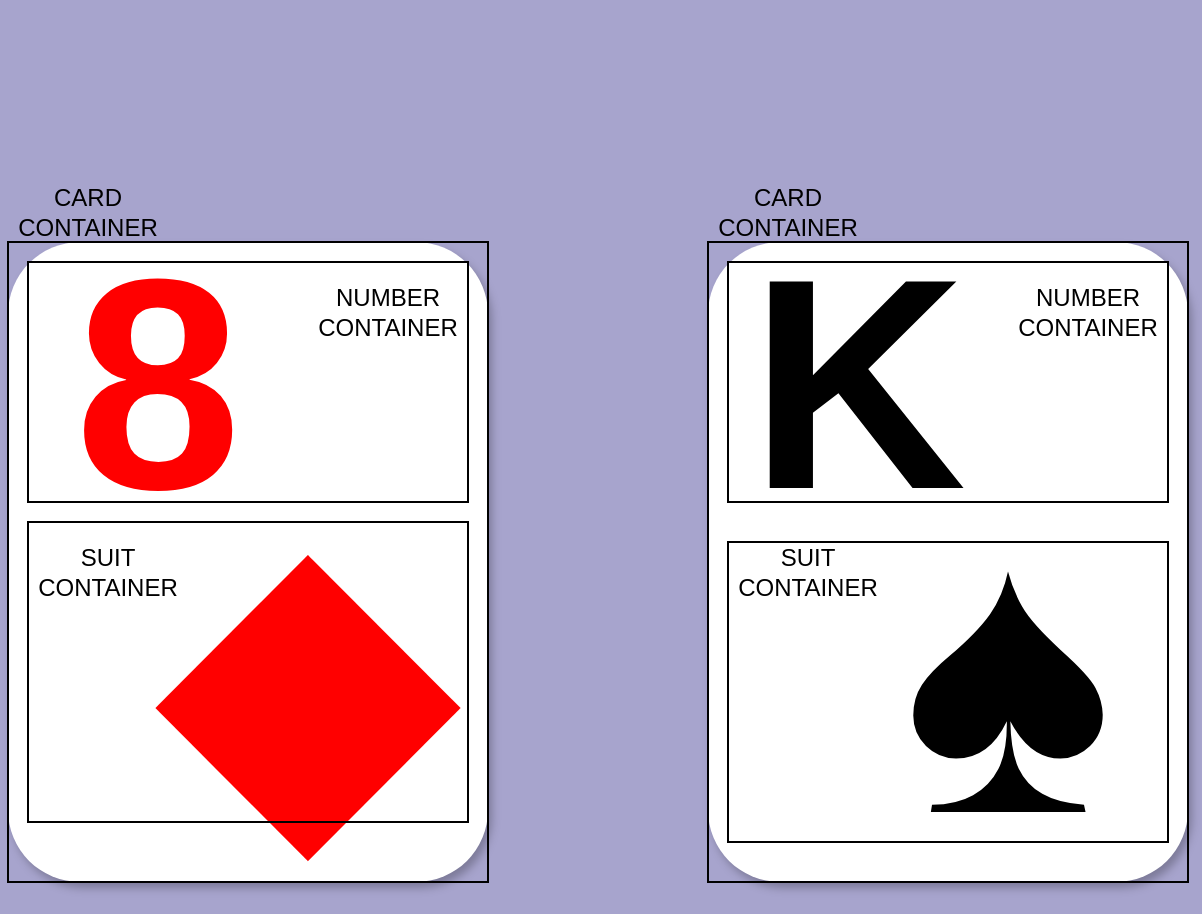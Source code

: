 <mxfile>
    <diagram id="n7PNd5ctvXiTQVo-c8xl" name="Page-1">
        <mxGraphModel dx="1713" dy="1635" grid="1" gridSize="10" guides="1" tooltips="1" connect="1" arrows="1" fold="1" page="1" pageScale="1" pageWidth="850" pageHeight="1100" background="#A7A4CD" math="0" shadow="0">
            <root>
                <mxCell id="0"/>
                <mxCell id="1" parent="0"/>
                <mxCell id="12" value="New" parent="0"/>
                <mxCell id="13" value="" style="rounded=1;whiteSpace=wrap;html=1;shadow=1;strokeColor=none;" vertex="1" parent="12">
                    <mxGeometry x="150" y="110" width="240" height="320" as="geometry"/>
                </mxCell>
                <mxCell id="14" value="&lt;pre&gt;&lt;br&gt;&lt;/pre&gt;" style="rounded=0;whiteSpace=wrap;html=1;fillColor=none;align=left;" vertex="1" parent="12">
                    <mxGeometry x="150" y="110" width="240" height="320" as="geometry"/>
                </mxCell>
                <mxCell id="15" value="CARD CONTAINER" style="text;html=1;align=center;verticalAlign=middle;whiteSpace=wrap;rounded=0;" vertex="1" parent="12">
                    <mxGeometry x="160" y="80" width="60" height="30" as="geometry"/>
                </mxCell>
                <mxCell id="16" value="&lt;h1&gt;&lt;font style=&quot;color: rgb(255, 0, 0);&quot;&gt;8&lt;/font&gt;&lt;/h1&gt;" style="text;html=1;align=center;verticalAlign=middle;whiteSpace=wrap;rounded=0;fontSize=75;fontColor=light-dark(#FF0000,#EDEDED);" vertex="1" parent="12">
                    <mxGeometry x="160" y="130" width="130" height="100" as="geometry"/>
                </mxCell>
                <mxCell id="17" value="&lt;font style=&quot;color: rgb(255, 0, 0);&quot;&gt;◆&lt;/font&gt;" style="text;html=1;align=center;verticalAlign=middle;whiteSpace=wrap;rounded=0;fontSize=200;fontColor=#FF0000;" vertex="1" parent="12">
                    <mxGeometry x="270" y="310" width="60" height="30" as="geometry"/>
                </mxCell>
                <mxCell id="18" value="" style="rounded=0;whiteSpace=wrap;html=1;fillColor=none;" vertex="1" parent="12">
                    <mxGeometry x="160" y="120" width="220" height="120" as="geometry"/>
                </mxCell>
                <mxCell id="19" value="" style="rounded=0;whiteSpace=wrap;html=1;fillColor=none;" vertex="1" parent="12">
                    <mxGeometry x="160" y="250" width="220" height="150" as="geometry"/>
                </mxCell>
                <mxCell id="21" value="NUMBER CONTAINER" style="text;html=1;align=center;verticalAlign=middle;whiteSpace=wrap;rounded=0;" vertex="1" parent="12">
                    <mxGeometry x="310" y="130" width="60" height="30" as="geometry"/>
                </mxCell>
                <mxCell id="22" value="SUIT CONTAINER" style="text;html=1;align=center;verticalAlign=middle;whiteSpace=wrap;rounded=0;" vertex="1" parent="12">
                    <mxGeometry x="170" y="260" width="60" height="30" as="geometry"/>
                </mxCell>
                <mxCell id="23" value="" style="rounded=1;whiteSpace=wrap;html=1;shadow=1;strokeColor=none;" vertex="1" parent="12">
                    <mxGeometry x="500" y="110" width="240" height="320" as="geometry"/>
                </mxCell>
                <mxCell id="24" value="&lt;pre&gt;&lt;br&gt;&lt;/pre&gt;" style="rounded=0;whiteSpace=wrap;html=1;fillColor=none;align=left;" vertex="1" parent="12">
                    <mxGeometry x="500" y="110" width="240" height="320" as="geometry"/>
                </mxCell>
                <mxCell id="25" value="CARD CONTAINER" style="text;html=1;align=center;verticalAlign=middle;whiteSpace=wrap;rounded=0;" vertex="1" parent="12">
                    <mxGeometry x="510" y="80" width="60" height="30" as="geometry"/>
                </mxCell>
                <mxCell id="26" value="&lt;h1&gt;&lt;font style=&quot;color: rgb(0, 0, 0);&quot;&gt;K&lt;/font&gt;&lt;/h1&gt;" style="text;html=1;align=center;verticalAlign=middle;whiteSpace=wrap;rounded=0;fontSize=75;fontColor=light-dark(#FF0000,#EDEDED);" vertex="1" parent="12">
                    <mxGeometry x="510" y="130" width="130" height="100" as="geometry"/>
                </mxCell>
                <mxCell id="27" value="&lt;font style=&quot;color: rgb(0, 0, 0);&quot;&gt;♠&lt;/font&gt;" style="text;html=1;align=center;verticalAlign=middle;whiteSpace=wrap;rounded=0;fontSize=200;fontColor=#FF0000;" vertex="1" parent="12">
                    <mxGeometry x="620" y="310" width="60" height="30" as="geometry"/>
                </mxCell>
                <mxCell id="28" value="" style="rounded=0;whiteSpace=wrap;html=1;fillColor=none;" vertex="1" parent="12">
                    <mxGeometry x="510" y="120" width="220" height="120" as="geometry"/>
                </mxCell>
                <mxCell id="29" value="" style="rounded=0;whiteSpace=wrap;html=1;fillColor=none;" vertex="1" parent="12">
                    <mxGeometry x="510" y="260" width="220" height="150" as="geometry"/>
                </mxCell>
                <mxCell id="30" value="NUMBER CONTAINER" style="text;html=1;align=center;verticalAlign=middle;whiteSpace=wrap;rounded=0;" vertex="1" parent="12">
                    <mxGeometry x="660" y="130" width="60" height="30" as="geometry"/>
                </mxCell>
                <mxCell id="31" value="SUIT CONTAINER" style="text;html=1;align=center;verticalAlign=middle;whiteSpace=wrap;rounded=0;" vertex="1" parent="12">
                    <mxGeometry x="520" y="260" width="60" height="30" as="geometry"/>
                </mxCell>
            </root>
        </mxGraphModel>
    </diagram>
</mxfile>